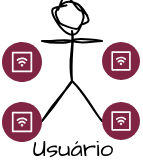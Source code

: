 <mxfile version="24.0.7" type="github">
  <diagram name="Page-1" id="x_6WYNCISvsbNwCnYyBZ">
    <mxGraphModel dx="819" dy="453" grid="1" gridSize="10" guides="1" tooltips="1" connect="1" arrows="1" fold="1" page="1" pageScale="1" pageWidth="827" pageHeight="1169" math="0" shadow="0">
      <root>
        <mxCell id="0" />
        <mxCell id="1" parent="0" />
        <mxCell id="XDWu6ItltZjl1W_u5AWL-2" value="Usuário" style="shape=umlActor;verticalLabelPosition=bottom;verticalAlign=top;html=1;outlineConnect=0;sketch=1;hachureGap=4;jiggle=2;curveFitting=1;fontFamily=Architects Daughter;fontSource=https%3A%2F%2Ffonts.googleapis.com%2Fcss%3Ffamily%3DArchitects%2BDaughter;" vertex="1" parent="1">
          <mxGeometry x="380" y="179.5" width="30" height="60" as="geometry" />
        </mxCell>
        <mxCell id="XDWu6ItltZjl1W_u5AWL-4" value="" style="verticalLabelPosition=bottom;aspect=fixed;html=1;shape=mxgraph.salesforce.iot2;hachureGap=4;fontFamily=Architects Daughter;fontSource=https%3A%2F%2Ffonts.googleapis.com%2Fcss%3Ffamily%3DArchitects%2BDaughter;" vertex="1" parent="1">
          <mxGeometry x="360" y="200" width="20" height="20" as="geometry" />
        </mxCell>
        <mxCell id="XDWu6ItltZjl1W_u5AWL-5" value="" style="verticalLabelPosition=bottom;aspect=fixed;html=1;shape=mxgraph.salesforce.iot2;hachureGap=4;fontFamily=Architects Daughter;fontSource=https%3A%2F%2Ffonts.googleapis.com%2Fcss%3Ffamily%3DArchitects%2BDaughter;" vertex="1" parent="1">
          <mxGeometry x="410" y="200" width="19" height="19" as="geometry" />
        </mxCell>
        <mxCell id="XDWu6ItltZjl1W_u5AWL-6" value="" style="verticalLabelPosition=bottom;aspect=fixed;html=1;shape=mxgraph.salesforce.iot2;hachureGap=4;fontFamily=Architects Daughter;fontSource=https%3A%2F%2Ffonts.googleapis.com%2Fcss%3Ffamily%3DArchitects%2BDaughter;" vertex="1" parent="1">
          <mxGeometry x="360" y="230" width="20" height="20" as="geometry" />
        </mxCell>
        <mxCell id="XDWu6ItltZjl1W_u5AWL-7" value="" style="verticalLabelPosition=bottom;aspect=fixed;html=1;shape=mxgraph.salesforce.iot2;hachureGap=4;fontFamily=Architects Daughter;fontSource=https%3A%2F%2Ffonts.googleapis.com%2Fcss%3Ffamily%3DArchitects%2BDaughter;" vertex="1" parent="1">
          <mxGeometry x="410" y="230" width="19" height="19" as="geometry" />
        </mxCell>
      </root>
    </mxGraphModel>
  </diagram>
</mxfile>
